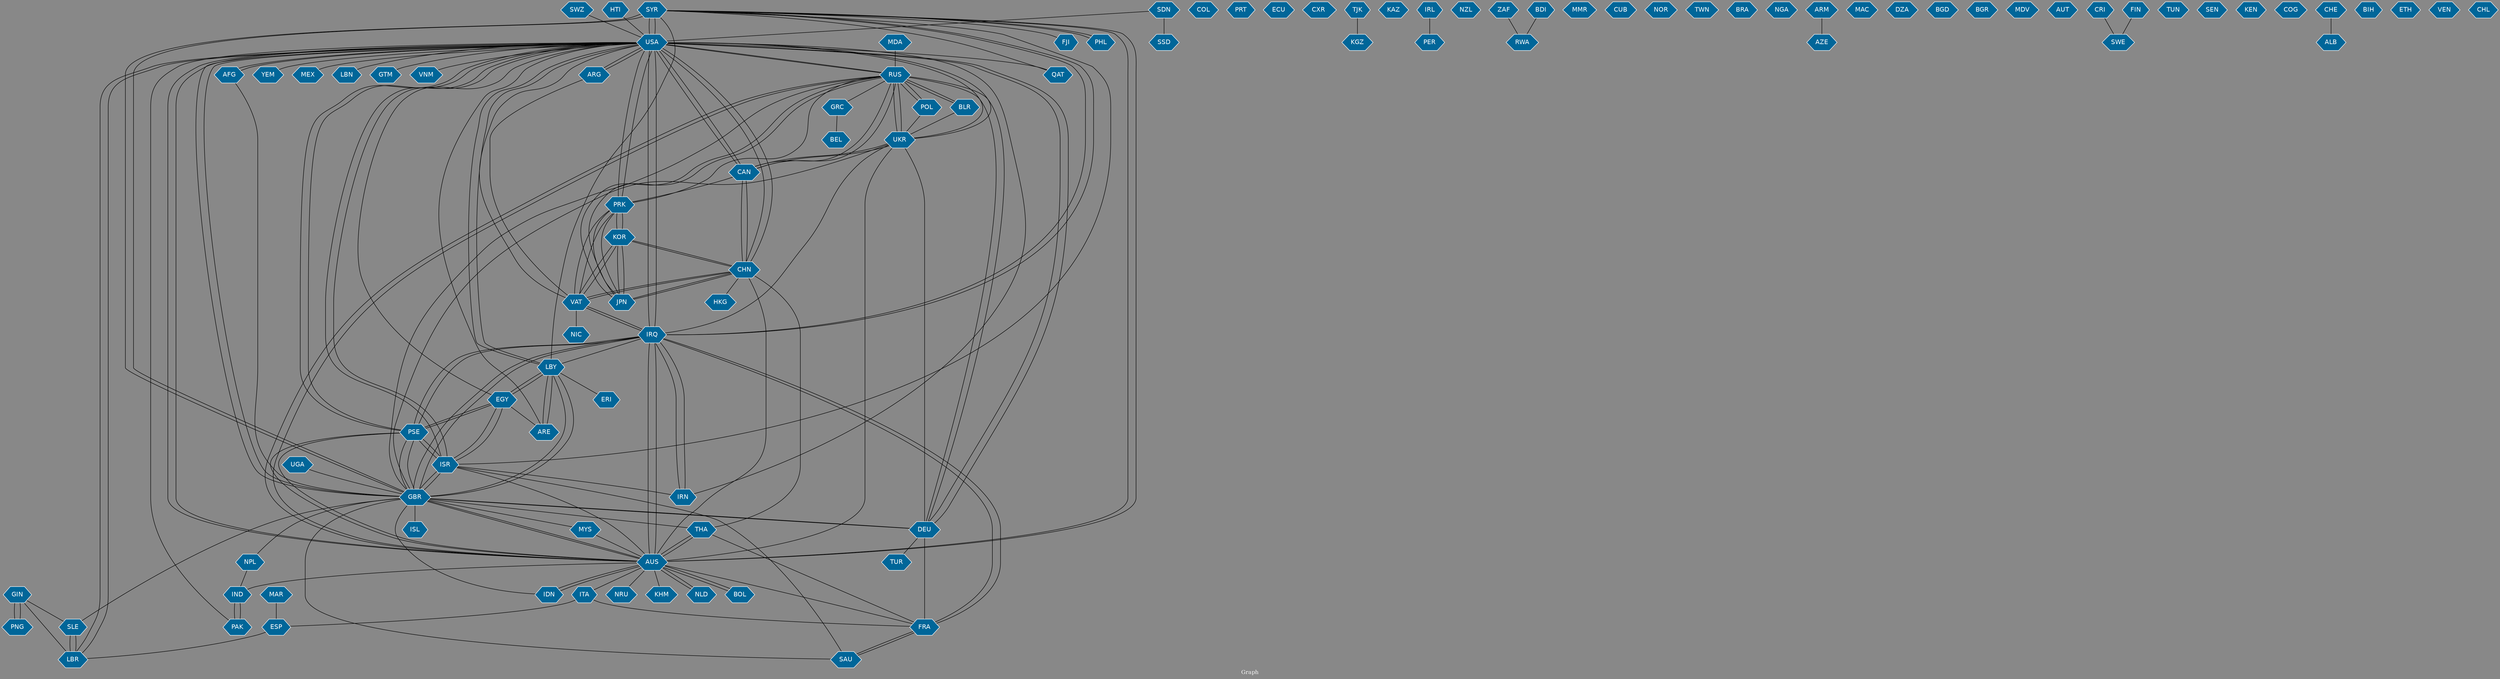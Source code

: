 // Countries together in item graph
graph {
	graph [bgcolor="#888888" fontcolor=white fontsize=12 label="Graph" outputorder=edgesfirst overlap=prism]
	node [color=white fillcolor="#006699" fontcolor=white fontname=Helvetica shape=hexagon style=filled]
	edge [arrowhead=open color=black fontcolor=white fontname=Courier fontsize=12]
		SYR [label=SYR]
		RUS [label=RUS]
		UKR [label=UKR]
		PSE [label=PSE]
		USA [label=USA]
		IRQ [label=IRQ]
		AUS [label=AUS]
		ITA [label=ITA]
		NRU [label=NRU]
		EGY [label=EGY]
		PAK [label=PAK]
		CHN [label=CHN]
		GBR [label=GBR]
		IRN [label=IRN]
		MYS [label=MYS]
		COL [label=COL]
		CAN [label=CAN]
		YEM [label=YEM]
		AFG [label=AFG]
		DEU [label=DEU]
		PRK [label=PRK]
		IDN [label=IDN]
		PRT [label=PRT]
		POL [label=POL]
		JPN [label=JPN]
		ECU [label=ECU]
		VAT [label=VAT]
		FRA [label=FRA]
		GRC [label=GRC]
		IND [label=IND]
		THA [label=THA]
		ISR [label=ISR]
		LBY [label=LBY]
		ARE [label=ARE]
		SLE [label=SLE]
		KOR [label=KOR]
		"CXR " [label="CXR "]
		TJK [label=TJK]
		KAZ [label=KAZ]
		ARG [label=ARG]
		IRL [label=IRL]
		NZL [label=NZL]
		TUR [label=TUR]
		ESP [label=ESP]
		ZAF [label=ZAF]
		MMR [label=MMR]
		GIN [label=GIN]
		LBR [label=LBR]
		KHM [label=KHM]
		CUB [label=CUB]
		HKG [label=HKG]
		NOR [label=NOR]
		TWN [label=TWN]
		BDI [label=BDI]
		RWA [label=RWA]
		FJI [label=FJI]
		NPL [label=NPL]
		BRA [label=BRA]
		PHL [label=PHL]
		NGA [label=NGA]
		ARM [label=ARM]
		AZE [label=AZE]
		MAC [label=MAC]
		DZA [label=DZA]
		NLD [label=NLD]
		SAU [label=SAU]
		NIC [label=NIC]
		BGD [label=BGD]
		MEX [label=MEX]
		BGR [label=BGR]
		ISL [label=ISL]
		SDN [label=SDN]
		SSD [label=SSD]
		UGA [label=UGA]
		LBN [label=LBN]
		PNG [label=PNG]
		BLR [label=BLR]
		MDV [label=MDV]
		GTM [label=GTM]
		AUT [label=AUT]
		KGZ [label=KGZ]
		BOL [label=BOL]
		SWE [label=SWE]
		TUN [label=TUN]
		SWZ [label=SWZ]
		QAT [label=QAT]
		SEN [label=SEN]
		VNM [label=VNM]
		BEL [label=BEL]
		KEN [label=KEN]
		COG [label=COG]
		CHE [label=CHE]
		ALB [label=ALB]
		CRI [label=CRI]
		PER [label=PER]
		BIH [label=BIH]
		ETH [label=ETH]
		ERI [label=ERI]
		VEN [label=VEN]
		MAR [label=MAR]
		MDA [label=MDA]
		FIN [label=FIN]
		HTI [label=HTI]
		CHL [label=CHL]
			IRQ -- GBR [weight=14]
			FRA -- AUS [weight=1]
			CHE -- ALB [weight=1]
			USA -- VAT [weight=1]
			CAN -- USA [weight=1]
			DEU -- FRA [weight=3]
			ARG -- USA [weight=1]
			AUS -- THA [weight=1]
			IRL -- PER [weight=1]
			KOR -- VAT [weight=3]
			CHN -- VAT [weight=1]
			AFG -- GBR [weight=1]
			CHN -- CAN [weight=2]
			RUS -- CAN [weight=1]
			DEU -- GBR [weight=2]
			VAT -- NIC [weight=1]
			AFG -- USA [weight=7]
			CAN -- RUS [weight=1]
			ARG -- VAT [weight=1]
			SYR -- ISR [weight=2]
			SWZ -- USA [weight=1]
			USA -- LBN [weight=1]
			JPN -- CHN [weight=1]
			LBY -- GBR [weight=2]
			RUS -- DEU [weight=1]
			LBR -- USA [weight=1]
			GRC -- BEL [weight=1]
			LBY -- USA [weight=1]
			GBR -- PSE [weight=7]
			FIN -- SWE [weight=1]
			SDN -- SSD [weight=3]
			USA -- YEM [weight=1]
			GBR -- ISL [weight=1]
			PAK -- IND [weight=1]
			SAU -- GBR [weight=1]
			GBR -- THA [weight=1]
			PRK -- USA [weight=1]
			IRQ -- FRA [weight=3]
			USA -- UKR [weight=3]
			USA -- IRN [weight=1]
			ARE -- USA [weight=1]
			AUS -- KHM [weight=1]
			IRQ -- LBY [weight=1]
			SYR -- LBY [weight=1]
			GBR -- DEU [weight=2]
			KOR -- PRK [weight=2]
			USA -- AFG [weight=3]
			DEU -- RUS [weight=5]
			IRQ -- IRN [weight=4]
			USA -- IRQ [weight=57]
			CHN -- USA [weight=2]
			SYR -- FJI [weight=1]
			AUS -- USA [weight=3]
			EGY -- PSE [weight=4]
			EGY -- ISR [weight=1]
			BLR -- RUS [weight=1]
			GBR -- ISR [weight=6]
			AUS -- IRQ [weight=12]
			GBR -- LBY [weight=5]
			USA -- SYR [weight=9]
			GBR -- USA [weight=6]
			CAN -- CHN [weight=1]
			JPN -- PRK [weight=1]
			BLR -- UKR [weight=2]
			GBR -- SLE [weight=2]
			AUS -- ISR [weight=2]
			PSE -- EGY [weight=9]
			ESP -- LBR [weight=1]
			RUS -- POL [weight=2]
			FRA -- SAU [weight=1]
			CHN -- JPN [weight=2]
			GIN -- SLE [weight=1]
			UKR -- USA [weight=5]
			PSE -- USA [weight=5]
			LBY -- ERI [weight=1]
			IRQ -- SYR [weight=3]
			PSE -- AUS [weight=1]
			PSE -- ISR [weight=72]
			ISR -- USA [weight=10]
			SDN -- USA [weight=1]
			KOR -- CHN [weight=1]
			VAT -- PRK [weight=1]
			THA -- FRA [weight=1]
			USA -- RUS [weight=7]
			ARE -- LBY [weight=2]
			AUS -- IDN [weight=4]
			GBR -- IRQ [weight=18]
			GBR -- AUS [weight=1]
			PNG -- GIN [weight=2]
			AUS -- NRU [weight=1]
			GBR -- SYR [weight=4]
			IDN -- AUS [weight=3]
			GBR -- IDN [weight=1]
			GIN -- PNG [weight=1]
			ISR -- PSE [weight=56]
			IND -- PAK [weight=2]
			USA -- VNM [weight=1]
			LBY -- ARE [weight=3]
			AUS -- UKR [weight=3]
			PAK -- USA [weight=1]
			MYS -- AUS [weight=2]
			KOR -- JPN [weight=1]
			IRN -- IRQ [weight=1]
			UGA -- GBR [weight=1]
			TJK -- KGZ [weight=1]
			THA -- AUS [weight=4]
			SYR -- IRQ [weight=2]
			CAN -- PRK [weight=1]
			IRQ -- UKR [weight=1]
			BDI -- RWA [weight=1]
			ITA -- FRA [weight=1]
			ZAF -- RWA [weight=1]
			PSE -- GBR [weight=9]
			VAT -- IRQ [weight=1]
			GBR -- NPL [weight=1]
			HTI -- USA [weight=1]
			PHL -- SYR [weight=1]
			UKR -- GBR [weight=2]
			NLD -- AUS [weight=1]
			USA -- MEX [weight=2]
			VAT -- CHN [weight=3]
			PRK -- KOR [weight=1]
			RUS -- UKR [weight=59]
			USA -- CAN [weight=1]
			MAR -- ESP [weight=1]
			USA -- PSE [weight=5]
			VAT -- KOR [weight=2]
			USA -- LBR [weight=1]
			LBY -- EGY [weight=1]
			POL -- RUS [weight=1]
			RUS -- AUS [weight=1]
			EGY -- LBY [weight=2]
			USA -- QAT [weight=1]
			CRI -- SWE [weight=1]
			CHN -- KOR [weight=1]
			AUS -- ITA [weight=2]
			USA -- ARG [weight=2]
			ARM -- AZE [weight=2]
			USA -- DEU [weight=1]
			BOL -- AUS [weight=1]
			GIN -- LBR [weight=1]
			AUS -- BOL [weight=1]
			USA -- PRK [weight=2]
			SYR -- AUS [weight=4]
			USA -- ISR [weight=4]
			USA -- AUS [weight=7]
			SYR -- USA [weight=8]
			DEU -- UKR [weight=4]
			EGY -- USA [weight=1]
			UKR -- RUS [weight=45]
			EGY -- ARE [weight=1]
			NPL -- IND [weight=1]
			RUS -- JPN [weight=1]
			PSE -- IRQ [weight=1]
			IRQ -- AUS [weight=11]
			IRQ -- USA [weight=34]
			UKR -- CAN [weight=1]
			USA -- LBY [weight=1]
			ISR -- GBR [weight=4]
			FRA -- IRQ [weight=1]
			GBR -- MYS [weight=1]
			AUS -- PSE [weight=1]
			IRQ -- PSE [weight=1]
			QAT -- SYR [weight=1]
			AUS -- SYR [weight=1]
			CAN -- UKR [weight=1]
			MDA -- RUS [weight=1]
			DEU -- TUR [weight=1]
			USA -- GTM [weight=1]
			THA -- CHN [weight=1]
			AUS -- RUS [weight=4]
			SYR -- PHL [weight=2]
			ISR -- IRN [weight=1]
			SAU -- ISR [weight=1]
			SAU -- FRA [weight=1]
			RUS -- USA [weight=4]
			JPN -- RUS [weight=1]
			DEU -- USA [weight=1]
			AUS -- IND [weight=1]
			RUS -- GBR [weight=1]
			RUS -- BLR [weight=1]
			USA -- CHN [weight=5]
			POL -- UKR [weight=3]
			LBR -- SLE [weight=2]
			PRK -- VAT [weight=1]
			ISR -- EGY [weight=7]
			PRK -- RUS [weight=1]
			AUS -- CHN [weight=1]
			PRK -- JPN [weight=1]
			SYR -- GBR [weight=3]
			AUS -- GBR [weight=2]
			USA -- GBR [weight=7]
			IRQ -- VAT [weight=2]
			ITA -- ESP [weight=1]
			JPN -- KOR [weight=1]
			RUS -- GRC [weight=1]
			AUS -- NLD [weight=2]
			SLE -- LBR [weight=1]
			CHN -- HKG [weight=1]
}